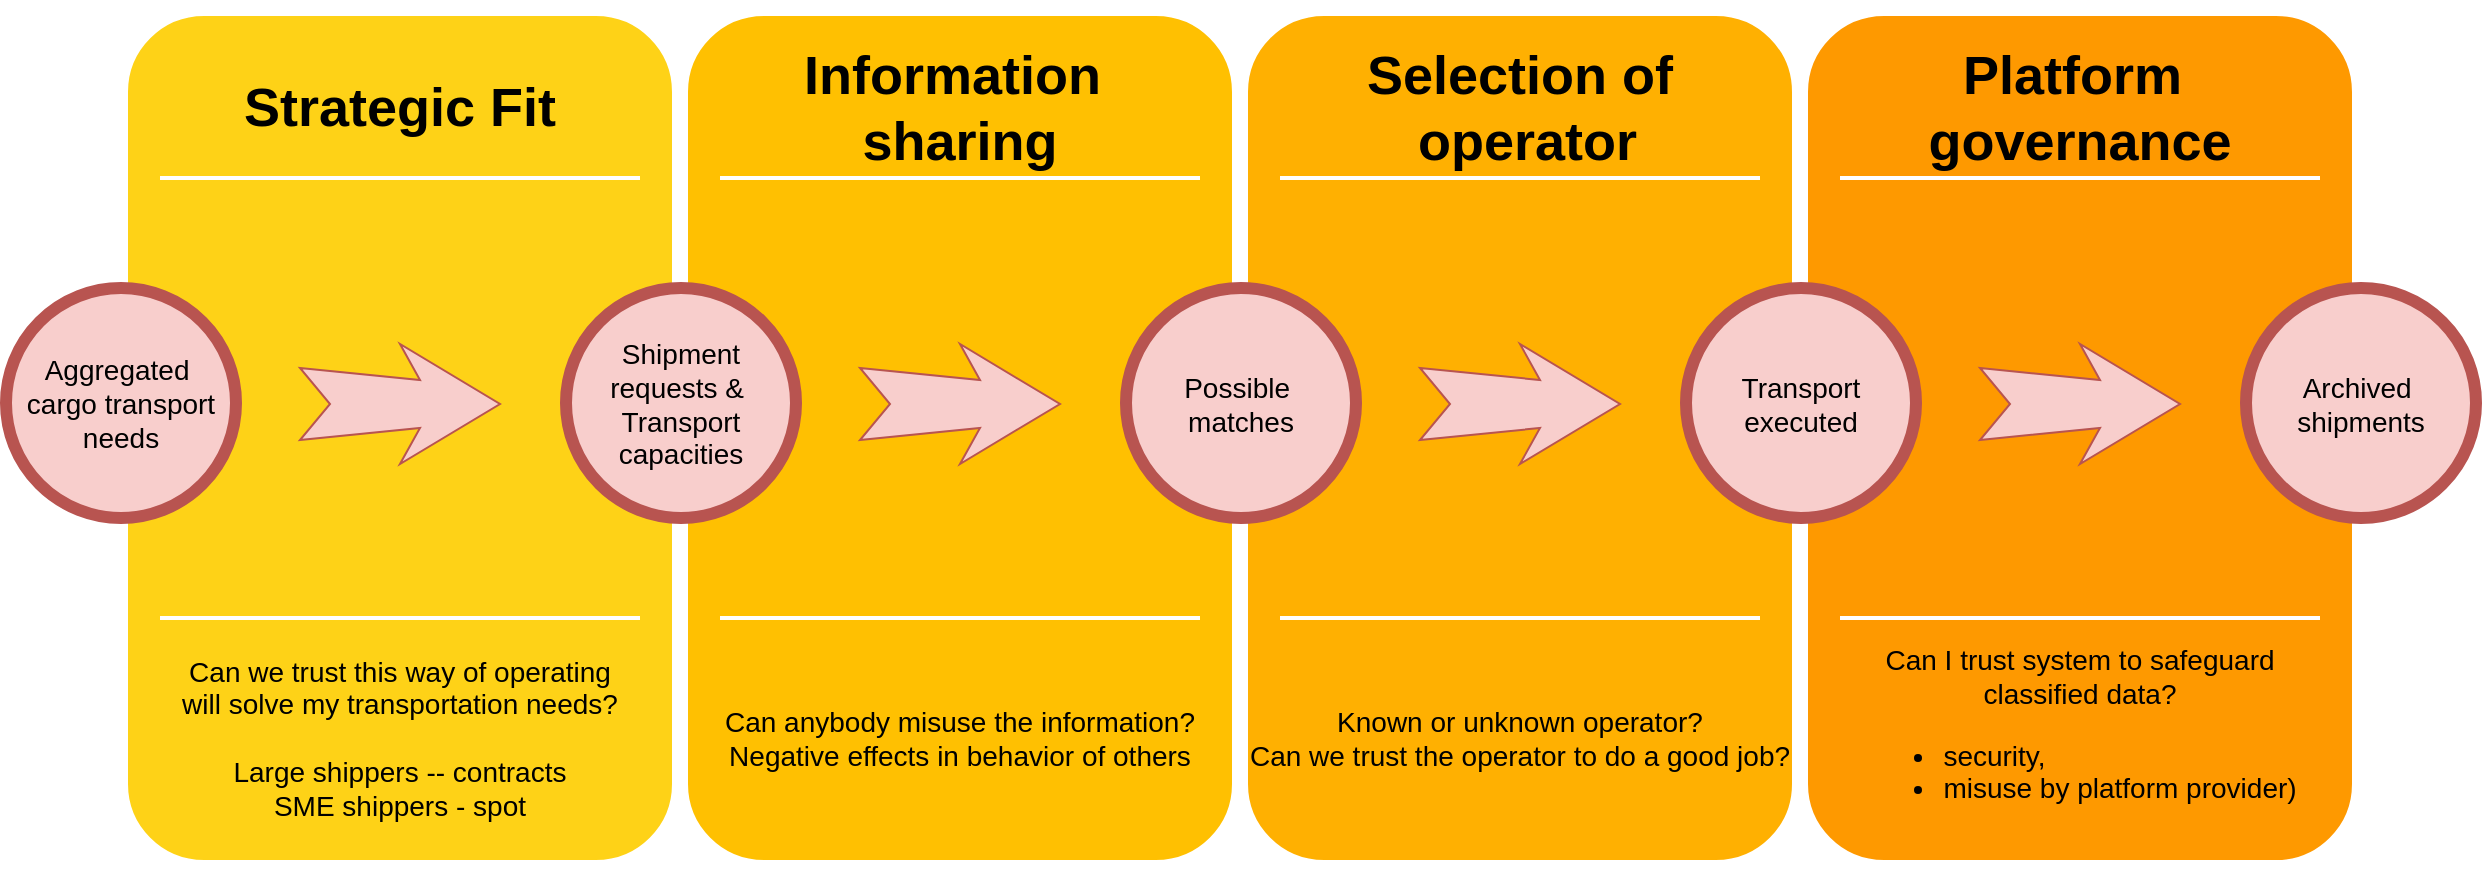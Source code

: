 <mxfile version="24.4.9" type="github">
  <diagram name="Page-1" id="12e1b939-464a-85fe-373e-61e167be1490">
    <mxGraphModel dx="1687" dy="918" grid="1" gridSize="10" guides="1" tooltips="1" connect="1" arrows="1" fold="1" page="1" pageScale="1.5" pageWidth="1169" pageHeight="826" background="none" math="0" shadow="0">
      <root>
        <mxCell id="0" />
        <mxCell id="1" parent="0" />
        <mxCell id="60da8b9f42644d3a-2" value="" style="whiteSpace=wrap;html=1;rounded=1;shadow=0;strokeWidth=8;fontSize=20;align=center;fillColor=#FED217;strokeColor=#FFFFFF;" parent="1" vertex="1">
          <mxGeometry x="177" y="180" width="280" height="430" as="geometry" />
        </mxCell>
        <mxCell id="60da8b9f42644d3a-3" value="Strategic Fit" style="text;html=1;strokeColor=none;fillColor=none;align=center;verticalAlign=middle;whiteSpace=wrap;rounded=0;shadow=0;fontSize=27;fontColor=default;fontStyle=1;" parent="1" vertex="1">
          <mxGeometry x="177" y="200" width="280" height="60" as="geometry" />
        </mxCell>
        <mxCell id="60da8b9f42644d3a-4" value="Can we trust this way of operating&lt;div&gt;will solve my transportation needs?&lt;/div&gt;&lt;div&gt;&lt;br&gt;&lt;/div&gt;&lt;div&gt;Large shippers -- contracts&lt;/div&gt;&lt;div&gt;SME shippers - spot&lt;/div&gt;" style="text;html=1;strokeColor=none;fillColor=none;align=center;verticalAlign=middle;whiteSpace=wrap;rounded=0;shadow=0;fontSize=14;fontColor=default;" parent="1" vertex="1">
          <mxGeometry x="177" y="500" width="280" height="90" as="geometry" />
        </mxCell>
        <mxCell id="60da8b9f42644d3a-6" value="" style="line;strokeWidth=2;html=1;rounded=0;shadow=0;fontSize=27;align=center;fillColor=none;strokeColor=#FFFFFF;" parent="1" vertex="1">
          <mxGeometry x="197" y="260" width="240" height="10" as="geometry" />
        </mxCell>
        <mxCell id="60da8b9f42644d3a-7" value="" style="line;strokeWidth=2;html=1;rounded=0;shadow=0;fontSize=27;align=center;fillColor=none;strokeColor=#FFFFFF;" parent="1" vertex="1">
          <mxGeometry x="197" y="480" width="240" height="10" as="geometry" />
        </mxCell>
        <mxCell id="60da8b9f42644d3a-8" value="Aggregated&amp;nbsp;&lt;div&gt;cargo transport needs&lt;/div&gt;" style="ellipse;whiteSpace=wrap;html=1;rounded=0;shadow=0;strokeWidth=6;fontSize=14;align=center;fillColor=#f8cecc;strokeColor=#b85450;" parent="1" vertex="1">
          <mxGeometry x="120" y="320" width="115" height="115" as="geometry" />
        </mxCell>
        <mxCell id="60da8b9f42644d3a-9" value="" style="html=1;shadow=0;dashed=0;align=center;verticalAlign=middle;shape=mxgraph.arrows2.stylisedArrow;dy=0.6;dx=40;notch=15;feather=0.4;rounded=0;strokeWidth=1;fontSize=27;strokeColor=#b85450;fillColor=#f8cecc;textShadow=0;" parent="1" vertex="1">
          <mxGeometry x="267" y="348" width="100" height="60" as="geometry" />
        </mxCell>
        <mxCell id="60da8b9f42644d3a-17" value="" style="whiteSpace=wrap;html=1;rounded=1;shadow=0;strokeWidth=8;fontSize=20;align=center;fillColor=#FFC001;strokeColor=#FFFFFF;" parent="1" vertex="1">
          <mxGeometry x="457" y="180" width="280" height="430" as="geometry" />
        </mxCell>
        <mxCell id="60da8b9f42644d3a-18" value="Information&amp;nbsp;&lt;div&gt;sharing&lt;/div&gt;" style="text;html=1;strokeColor=none;fillColor=none;align=center;verticalAlign=middle;whiteSpace=wrap;rounded=0;shadow=0;fontSize=27;fontColor=default;fontStyle=1;" parent="1" vertex="1">
          <mxGeometry x="457" y="200" width="280" height="60" as="geometry" />
        </mxCell>
        <mxCell id="60da8b9f42644d3a-19" value="Can anybody misuse the information?&lt;div&gt;Negative effects in behavior of others&lt;/div&gt;" style="text;html=1;strokeColor=none;fillColor=none;align=center;verticalAlign=middle;whiteSpace=wrap;rounded=0;shadow=0;fontSize=14;fontColor=default;" parent="1" vertex="1">
          <mxGeometry x="457" y="500" width="280" height="90" as="geometry" />
        </mxCell>
        <mxCell id="60da8b9f42644d3a-20" value="" style="line;strokeWidth=2;html=1;rounded=0;shadow=0;fontSize=27;align=center;fillColor=none;strokeColor=#FFFFFF;" parent="1" vertex="1">
          <mxGeometry x="477" y="260" width="240" height="10" as="geometry" />
        </mxCell>
        <mxCell id="60da8b9f42644d3a-21" value="" style="line;strokeWidth=2;html=1;rounded=0;shadow=0;fontSize=27;align=center;fillColor=none;strokeColor=#FFFFFF;" parent="1" vertex="1">
          <mxGeometry x="477" y="480" width="240" height="10" as="geometry" />
        </mxCell>
        <mxCell id="60da8b9f42644d3a-22" value="Shipment requests &amp;amp;&amp;nbsp;&lt;div&gt;Transport capacities&lt;/div&gt;" style="ellipse;whiteSpace=wrap;html=1;rounded=0;shadow=0;strokeWidth=6;fontSize=14;align=center;fillColor=#f8cecc;strokeColor=#b85450;" parent="1" vertex="1">
          <mxGeometry x="400" y="320" width="115" height="115" as="geometry" />
        </mxCell>
        <mxCell id="60da8b9f42644d3a-23" value="" style="html=1;shadow=0;dashed=0;align=center;verticalAlign=middle;shape=mxgraph.arrows2.stylisedArrow;dy=0.6;dx=40;notch=15;feather=0.4;rounded=0;strokeWidth=1;fontSize=27;strokeColor=#b85450;fillColor=#f8cecc;" parent="1" vertex="1">
          <mxGeometry x="547" y="348" width="100" height="60" as="geometry" />
        </mxCell>
        <mxCell id="60da8b9f42644d3a-24" value="" style="whiteSpace=wrap;html=1;rounded=1;shadow=0;strokeWidth=8;fontSize=20;align=center;fillColor=#FFB001;strokeColor=#FFFFFF;" parent="1" vertex="1">
          <mxGeometry x="737" y="180" width="280" height="430" as="geometry" />
        </mxCell>
        <mxCell id="60da8b9f42644d3a-25" value="Selection of&lt;div&gt;&amp;nbsp;operator&lt;/div&gt;" style="text;html=1;strokeColor=none;fillColor=none;align=center;verticalAlign=middle;whiteSpace=wrap;rounded=0;shadow=0;fontSize=27;fontColor=default;fontStyle=1;" parent="1" vertex="1">
          <mxGeometry x="737" y="200" width="280" height="60" as="geometry" />
        </mxCell>
        <mxCell id="60da8b9f42644d3a-26" value="Known or unknown operator?&lt;div&gt;Can we trust the operator to do a good job?&lt;/div&gt;" style="text;html=1;strokeColor=none;fillColor=none;align=center;verticalAlign=middle;whiteSpace=wrap;rounded=0;shadow=0;fontSize=14;fontColor=default;" parent="1" vertex="1">
          <mxGeometry x="737" y="500" width="280" height="90" as="geometry" />
        </mxCell>
        <mxCell id="60da8b9f42644d3a-27" value="" style="line;strokeWidth=2;html=1;rounded=0;shadow=0;fontSize=27;align=center;fillColor=none;strokeColor=#FFFFFF;" parent="1" vertex="1">
          <mxGeometry x="757" y="260" width="240" height="10" as="geometry" />
        </mxCell>
        <mxCell id="60da8b9f42644d3a-28" value="" style="line;strokeWidth=2;html=1;rounded=0;shadow=0;fontSize=27;align=center;fillColor=none;strokeColor=#FFFFFF;" parent="1" vertex="1">
          <mxGeometry x="757" y="480" width="240" height="10" as="geometry" />
        </mxCell>
        <mxCell id="60da8b9f42644d3a-29" value="Possible&amp;nbsp; matches" style="ellipse;whiteSpace=wrap;html=1;rounded=0;shadow=0;strokeWidth=6;fontSize=14;align=center;fillColor=#f8cecc;strokeColor=#b85450;" parent="1" vertex="1">
          <mxGeometry x="680" y="320" width="115" height="115" as="geometry" />
        </mxCell>
        <mxCell id="60da8b9f42644d3a-30" value="" style="html=1;shadow=0;dashed=0;align=center;verticalAlign=middle;shape=mxgraph.arrows2.stylisedArrow;dy=0.6;dx=40;notch=15;feather=0.4;rounded=0;strokeWidth=1;fontSize=27;strokeColor=#b85450;fillColor=#f8cecc;" parent="1" vertex="1">
          <mxGeometry x="827" y="348" width="100" height="60" as="geometry" />
        </mxCell>
        <mxCell id="60da8b9f42644d3a-31" value="" style="whiteSpace=wrap;html=1;rounded=1;shadow=0;strokeWidth=8;fontSize=20;align=center;fillColor=#FE9900;strokeColor=#FFFFFF;" parent="1" vertex="1">
          <mxGeometry x="1017" y="180" width="280" height="430" as="geometry" />
        </mxCell>
        <mxCell id="60da8b9f42644d3a-32" value="Platform&amp;nbsp;&lt;div&gt;governance&lt;/div&gt;" style="text;html=1;strokeColor=none;fillColor=none;align=center;verticalAlign=middle;whiteSpace=wrap;rounded=0;shadow=0;fontSize=27;fontColor=default;fontStyle=1;" parent="1" vertex="1">
          <mxGeometry x="1017" y="200" width="280" height="60" as="geometry" />
        </mxCell>
        <mxCell id="60da8b9f42644d3a-33" value="Can I trust system to safeguard&lt;div&gt;classified data?&lt;/div&gt;&lt;div&gt;&lt;ul&gt;&lt;li style=&quot;text-align: left;&quot;&gt;security,&amp;nbsp;&lt;/li&gt;&lt;li style=&quot;text-align: left;&quot;&gt;misuse by platform provider)&lt;/li&gt;&lt;/ul&gt;&lt;/div&gt;" style="text;html=1;strokeColor=none;fillColor=none;align=center;verticalAlign=middle;whiteSpace=wrap;rounded=0;shadow=0;fontSize=14;fontColor=default;" parent="1" vertex="1">
          <mxGeometry x="1017" y="500" width="280" height="90" as="geometry" />
        </mxCell>
        <mxCell id="60da8b9f42644d3a-34" value="" style="line;strokeWidth=2;html=1;rounded=0;shadow=0;fontSize=27;align=center;fillColor=none;strokeColor=#FFFFFF;" parent="1" vertex="1">
          <mxGeometry x="1037" y="260" width="240" height="10" as="geometry" />
        </mxCell>
        <mxCell id="60da8b9f42644d3a-35" value="" style="line;strokeWidth=2;html=1;rounded=0;shadow=0;fontSize=27;align=center;fillColor=none;strokeColor=#FFFFFF;" parent="1" vertex="1">
          <mxGeometry x="1037" y="480" width="240" height="10" as="geometry" />
        </mxCell>
        <mxCell id="60da8b9f42644d3a-36" value="Transport executed" style="ellipse;whiteSpace=wrap;html=1;rounded=0;shadow=0;strokeWidth=6;fontSize=14;align=center;fillColor=#f8cecc;strokeColor=#b85450;" parent="1" vertex="1">
          <mxGeometry x="960" y="320" width="115" height="115" as="geometry" />
        </mxCell>
        <mxCell id="60da8b9f42644d3a-37" value="" style="html=1;shadow=0;dashed=0;align=center;verticalAlign=middle;shape=mxgraph.arrows2.stylisedArrow;dy=0.6;dx=40;notch=15;feather=0.4;rounded=0;strokeWidth=1;fontSize=27;strokeColor=#b85450;fillColor=#f8cecc;" parent="1" vertex="1">
          <mxGeometry x="1107" y="348" width="100" height="60" as="geometry" />
        </mxCell>
        <mxCell id="60da8b9f42644d3a-38" value="Archived&amp;nbsp;&lt;div&gt;shipments&lt;/div&gt;" style="ellipse;whiteSpace=wrap;html=1;rounded=0;shadow=0;strokeWidth=6;fontSize=14;align=center;fillColor=#f8cecc;strokeColor=#b85450;" parent="1" vertex="1">
          <mxGeometry x="1240" y="320" width="115" height="115" as="geometry" />
        </mxCell>
      </root>
    </mxGraphModel>
  </diagram>
</mxfile>
